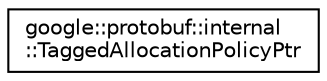 digraph "类继承关系图"
{
 // LATEX_PDF_SIZE
  edge [fontname="Helvetica",fontsize="10",labelfontname="Helvetica",labelfontsize="10"];
  node [fontname="Helvetica",fontsize="10",shape=record];
  rankdir="LR";
  Node0 [label="google::protobuf::internal\l::TaggedAllocationPolicyPtr",height=0.2,width=0.4,color="black", fillcolor="white", style="filled",URL="$classgoogle_1_1protobuf_1_1internal_1_1TaggedAllocationPolicyPtr.html",tooltip=" "];
}
